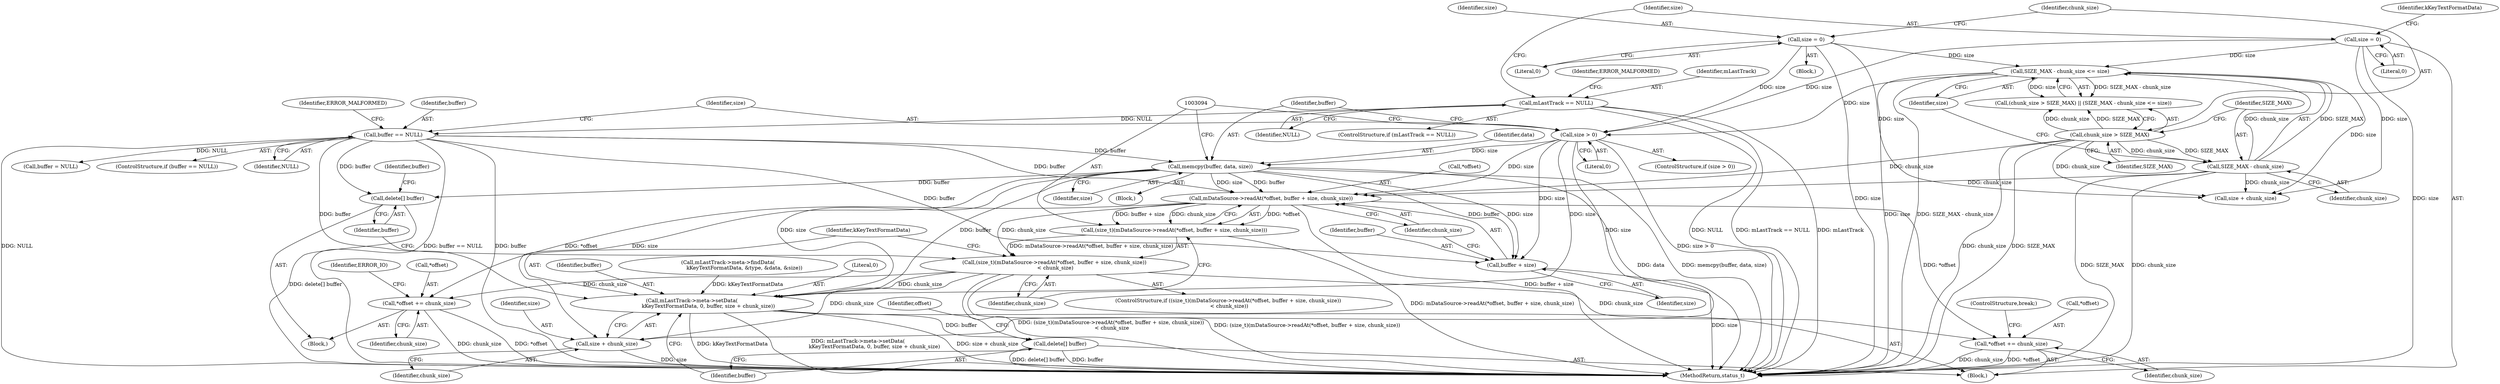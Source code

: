 digraph "0_Android_e7142a0703bc93f75e213e96ebc19000022afed9@API" {
"1003087" [label="(Call,memcpy(buffer, data, size))"];
"1003076" [label="(Call,buffer == NULL)"];
"1003030" [label="(Call,mLastTrack == NULL)"];
"1003083" [label="(Call,size > 0)"];
"1003060" [label="(Call,SIZE_MAX - chunk_size <= size)"];
"1003061" [label="(Call,SIZE_MAX - chunk_size)"];
"1003057" [label="(Call,chunk_size > SIZE_MAX)"];
"1003052" [label="(Call,size = 0)"];
"1003038" [label="(Call,size = 0)"];
"1003095" [label="(Call,mDataSource->readAt(*offset, buffer + size, chunk_size))"];
"1003093" [label="(Call,(size_t)(mDataSource->readAt(*offset, buffer + size, chunk_size)))"];
"1003092" [label="(Call,(size_t)(mDataSource->readAt(*offset, buffer + size, chunk_size))\n < chunk_size)"];
"1003109" [label="(Call,*offset += chunk_size)"];
"1003115" [label="(Call,mLastTrack->meta->setData(\n                    kKeyTextFormatData, 0, buffer, size + chunk_size))"];
"1003122" [label="(Call,delete[] buffer)"];
"1003119" [label="(Call,size + chunk_size)"];
"1003124" [label="(Call,*offset += chunk_size)"];
"1003098" [label="(Call,buffer + size)"];
"1003104" [label="(Call,delete[] buffer)"];
"1003095" [label="(Call,mDataSource->readAt(*offset, buffer + size, chunk_size))"];
"1003090" [label="(Identifier,size)"];
"1003028" [label="(Block,)"];
"1003096" [label="(Call,*offset)"];
"1003029" [label="(ControlStructure,if (mLastTrack == NULL))"];
"1003043" [label="(Call,mLastTrack->meta->findData(\n                    kKeyTextFormatData, &type, &data, &size))"];
"1003126" [label="(Identifier,offset)"];
"1003092" [label="(Call,(size_t)(mDataSource->readAt(*offset, buffer + size, chunk_size))\n < chunk_size)"];
"1003039" [label="(Identifier,size)"];
"1003088" [label="(Identifier,buffer)"];
"1003082" [label="(ControlStructure,if (size > 0))"];
"1003060" [label="(Call,SIZE_MAX - chunk_size <= size)"];
"1003072" [label="(Call,size + chunk_size)"];
"1003062" [label="(Identifier,SIZE_MAX)"];
"1003051" [label="(Block,)"];
"1003102" [label="(Identifier,chunk_size)"];
"1003106" [label="(Call,buffer = NULL)"];
"1003122" [label="(Call,delete[] buffer)"];
"1003115" [label="(Call,mLastTrack->meta->setData(\n                    kKeyTextFormatData, 0, buffer, size + chunk_size))"];
"1003086" [label="(Block,)"];
"1003040" [label="(Literal,0)"];
"1003120" [label="(Identifier,size)"];
"1003077" [label="(Identifier,buffer)"];
"1003116" [label="(Identifier,kKeyTextFormatData)"];
"1003110" [label="(Call,*offset)"];
"1003123" [label="(Identifier,buffer)"];
"1003124" [label="(Call,*offset += chunk_size)"];
"1003127" [label="(Identifier,chunk_size)"];
"1003117" [label="(Literal,0)"];
"1003053" [label="(Identifier,size)"];
"1003075" [label="(ControlStructure,if (buffer == NULL))"];
"1003083" [label="(Call,size > 0)"];
"1003103" [label="(Block,)"];
"1003118" [label="(Identifier,buffer)"];
"1003121" [label="(Identifier,chunk_size)"];
"1003119" [label="(Call,size + chunk_size)"];
"1003078" [label="(Identifier,NULL)"];
"1003030" [label="(Call,mLastTrack == NULL)"];
"1003089" [label="(Identifier,data)"];
"1003058" [label="(Identifier,chunk_size)"];
"1003091" [label="(ControlStructure,if ((size_t)(mDataSource->readAt(*offset, buffer + size, chunk_size))\n < chunk_size))"];
"1003114" [label="(Identifier,ERROR_IO)"];
"1003104" [label="(Call,delete[] buffer)"];
"1003085" [label="(Literal,0)"];
"1003275" [label="(MethodReturn,status_t)"];
"1003059" [label="(Identifier,SIZE_MAX)"];
"1003054" [label="(Literal,0)"];
"1003128" [label="(ControlStructure,break;)"];
"1003109" [label="(Call,*offset += chunk_size)"];
"1003099" [label="(Identifier,buffer)"];
"1003038" [label="(Call,size = 0)"];
"1003057" [label="(Call,chunk_size > SIZE_MAX)"];
"1003081" [label="(Identifier,ERROR_MALFORMED)"];
"1003084" [label="(Identifier,size)"];
"1003032" [label="(Identifier,NULL)"];
"1003064" [label="(Identifier,size)"];
"1003061" [label="(Call,SIZE_MAX - chunk_size)"];
"1003063" [label="(Identifier,chunk_size)"];
"1003105" [label="(Identifier,buffer)"];
"1003107" [label="(Identifier,buffer)"];
"1003056" [label="(Call,(chunk_size > SIZE_MAX) || (SIZE_MAX - chunk_size <= size))"];
"1003034" [label="(Identifier,ERROR_MALFORMED)"];
"1003052" [label="(Call,size = 0)"];
"1003125" [label="(Call,*offset)"];
"1003098" [label="(Call,buffer + size)"];
"1003087" [label="(Call,memcpy(buffer, data, size))"];
"1003112" [label="(Identifier,chunk_size)"];
"1003076" [label="(Call,buffer == NULL)"];
"1003100" [label="(Identifier,size)"];
"1003093" [label="(Call,(size_t)(mDataSource->readAt(*offset, buffer + size, chunk_size)))"];
"1003101" [label="(Identifier,chunk_size)"];
"1003044" [label="(Identifier,kKeyTextFormatData)"];
"1003031" [label="(Identifier,mLastTrack)"];
"1003087" -> "1003086"  [label="AST: "];
"1003087" -> "1003090"  [label="CFG: "];
"1003088" -> "1003087"  [label="AST: "];
"1003089" -> "1003087"  [label="AST: "];
"1003090" -> "1003087"  [label="AST: "];
"1003094" -> "1003087"  [label="CFG: "];
"1003087" -> "1003275"  [label="DDG: memcpy(buffer, data, size)"];
"1003087" -> "1003275"  [label="DDG: data"];
"1003076" -> "1003087"  [label="DDG: buffer"];
"1003083" -> "1003087"  [label="DDG: size"];
"1003087" -> "1003095"  [label="DDG: buffer"];
"1003087" -> "1003095"  [label="DDG: size"];
"1003087" -> "1003098"  [label="DDG: buffer"];
"1003087" -> "1003098"  [label="DDG: size"];
"1003087" -> "1003104"  [label="DDG: buffer"];
"1003087" -> "1003115"  [label="DDG: buffer"];
"1003087" -> "1003115"  [label="DDG: size"];
"1003087" -> "1003119"  [label="DDG: size"];
"1003076" -> "1003075"  [label="AST: "];
"1003076" -> "1003078"  [label="CFG: "];
"1003077" -> "1003076"  [label="AST: "];
"1003078" -> "1003076"  [label="AST: "];
"1003081" -> "1003076"  [label="CFG: "];
"1003084" -> "1003076"  [label="CFG: "];
"1003076" -> "1003275"  [label="DDG: buffer == NULL"];
"1003076" -> "1003275"  [label="DDG: buffer"];
"1003076" -> "1003275"  [label="DDG: NULL"];
"1003030" -> "1003076"  [label="DDG: NULL"];
"1003076" -> "1003095"  [label="DDG: buffer"];
"1003076" -> "1003098"  [label="DDG: buffer"];
"1003076" -> "1003104"  [label="DDG: buffer"];
"1003076" -> "1003106"  [label="DDG: NULL"];
"1003076" -> "1003115"  [label="DDG: buffer"];
"1003030" -> "1003029"  [label="AST: "];
"1003030" -> "1003032"  [label="CFG: "];
"1003031" -> "1003030"  [label="AST: "];
"1003032" -> "1003030"  [label="AST: "];
"1003034" -> "1003030"  [label="CFG: "];
"1003039" -> "1003030"  [label="CFG: "];
"1003030" -> "1003275"  [label="DDG: NULL"];
"1003030" -> "1003275"  [label="DDG: mLastTrack == NULL"];
"1003030" -> "1003275"  [label="DDG: mLastTrack"];
"1003083" -> "1003082"  [label="AST: "];
"1003083" -> "1003085"  [label="CFG: "];
"1003084" -> "1003083"  [label="AST: "];
"1003085" -> "1003083"  [label="AST: "];
"1003088" -> "1003083"  [label="CFG: "];
"1003094" -> "1003083"  [label="CFG: "];
"1003083" -> "1003275"  [label="DDG: size > 0"];
"1003060" -> "1003083"  [label="DDG: size"];
"1003052" -> "1003083"  [label="DDG: size"];
"1003038" -> "1003083"  [label="DDG: size"];
"1003083" -> "1003095"  [label="DDG: size"];
"1003083" -> "1003098"  [label="DDG: size"];
"1003083" -> "1003115"  [label="DDG: size"];
"1003083" -> "1003119"  [label="DDG: size"];
"1003060" -> "1003056"  [label="AST: "];
"1003060" -> "1003064"  [label="CFG: "];
"1003061" -> "1003060"  [label="AST: "];
"1003064" -> "1003060"  [label="AST: "];
"1003056" -> "1003060"  [label="CFG: "];
"1003060" -> "1003275"  [label="DDG: size"];
"1003060" -> "1003275"  [label="DDG: SIZE_MAX - chunk_size"];
"1003060" -> "1003056"  [label="DDG: SIZE_MAX - chunk_size"];
"1003060" -> "1003056"  [label="DDG: size"];
"1003061" -> "1003060"  [label="DDG: SIZE_MAX"];
"1003061" -> "1003060"  [label="DDG: chunk_size"];
"1003052" -> "1003060"  [label="DDG: size"];
"1003038" -> "1003060"  [label="DDG: size"];
"1003060" -> "1003072"  [label="DDG: size"];
"1003061" -> "1003063"  [label="CFG: "];
"1003062" -> "1003061"  [label="AST: "];
"1003063" -> "1003061"  [label="AST: "];
"1003064" -> "1003061"  [label="CFG: "];
"1003061" -> "1003275"  [label="DDG: SIZE_MAX"];
"1003061" -> "1003275"  [label="DDG: chunk_size"];
"1003057" -> "1003061"  [label="DDG: SIZE_MAX"];
"1003057" -> "1003061"  [label="DDG: chunk_size"];
"1003061" -> "1003072"  [label="DDG: chunk_size"];
"1003061" -> "1003095"  [label="DDG: chunk_size"];
"1003057" -> "1003056"  [label="AST: "];
"1003057" -> "1003059"  [label="CFG: "];
"1003058" -> "1003057"  [label="AST: "];
"1003059" -> "1003057"  [label="AST: "];
"1003062" -> "1003057"  [label="CFG: "];
"1003056" -> "1003057"  [label="CFG: "];
"1003057" -> "1003275"  [label="DDG: chunk_size"];
"1003057" -> "1003275"  [label="DDG: SIZE_MAX"];
"1003057" -> "1003056"  [label="DDG: chunk_size"];
"1003057" -> "1003056"  [label="DDG: SIZE_MAX"];
"1003057" -> "1003072"  [label="DDG: chunk_size"];
"1003057" -> "1003095"  [label="DDG: chunk_size"];
"1003052" -> "1003051"  [label="AST: "];
"1003052" -> "1003054"  [label="CFG: "];
"1003053" -> "1003052"  [label="AST: "];
"1003054" -> "1003052"  [label="AST: "];
"1003058" -> "1003052"  [label="CFG: "];
"1003052" -> "1003275"  [label="DDG: size"];
"1003052" -> "1003072"  [label="DDG: size"];
"1003038" -> "1003028"  [label="AST: "];
"1003038" -> "1003040"  [label="CFG: "];
"1003039" -> "1003038"  [label="AST: "];
"1003040" -> "1003038"  [label="AST: "];
"1003044" -> "1003038"  [label="CFG: "];
"1003038" -> "1003275"  [label="DDG: size"];
"1003038" -> "1003072"  [label="DDG: size"];
"1003095" -> "1003093"  [label="AST: "];
"1003095" -> "1003101"  [label="CFG: "];
"1003096" -> "1003095"  [label="AST: "];
"1003098" -> "1003095"  [label="AST: "];
"1003101" -> "1003095"  [label="AST: "];
"1003093" -> "1003095"  [label="CFG: "];
"1003095" -> "1003275"  [label="DDG: buffer + size"];
"1003095" -> "1003093"  [label="DDG: *offset"];
"1003095" -> "1003093"  [label="DDG: buffer + size"];
"1003095" -> "1003093"  [label="DDG: chunk_size"];
"1003095" -> "1003092"  [label="DDG: chunk_size"];
"1003095" -> "1003109"  [label="DDG: *offset"];
"1003095" -> "1003124"  [label="DDG: *offset"];
"1003093" -> "1003092"  [label="AST: "];
"1003094" -> "1003093"  [label="AST: "];
"1003102" -> "1003093"  [label="CFG: "];
"1003093" -> "1003275"  [label="DDG: mDataSource->readAt(*offset, buffer + size, chunk_size)"];
"1003093" -> "1003092"  [label="DDG: mDataSource->readAt(*offset, buffer + size, chunk_size)"];
"1003092" -> "1003091"  [label="AST: "];
"1003092" -> "1003102"  [label="CFG: "];
"1003102" -> "1003092"  [label="AST: "];
"1003105" -> "1003092"  [label="CFG: "];
"1003116" -> "1003092"  [label="CFG: "];
"1003092" -> "1003275"  [label="DDG: (size_t)(mDataSource->readAt(*offset, buffer + size, chunk_size))"];
"1003092" -> "1003275"  [label="DDG: (size_t)(mDataSource->readAt(*offset, buffer + size, chunk_size))\n < chunk_size"];
"1003092" -> "1003109"  [label="DDG: chunk_size"];
"1003092" -> "1003115"  [label="DDG: chunk_size"];
"1003092" -> "1003119"  [label="DDG: chunk_size"];
"1003092" -> "1003124"  [label="DDG: chunk_size"];
"1003109" -> "1003103"  [label="AST: "];
"1003109" -> "1003112"  [label="CFG: "];
"1003110" -> "1003109"  [label="AST: "];
"1003112" -> "1003109"  [label="AST: "];
"1003114" -> "1003109"  [label="CFG: "];
"1003109" -> "1003275"  [label="DDG: chunk_size"];
"1003109" -> "1003275"  [label="DDG: *offset"];
"1003115" -> "1003028"  [label="AST: "];
"1003115" -> "1003119"  [label="CFG: "];
"1003116" -> "1003115"  [label="AST: "];
"1003117" -> "1003115"  [label="AST: "];
"1003118" -> "1003115"  [label="AST: "];
"1003119" -> "1003115"  [label="AST: "];
"1003123" -> "1003115"  [label="CFG: "];
"1003115" -> "1003275"  [label="DDG: size + chunk_size"];
"1003115" -> "1003275"  [label="DDG: kKeyTextFormatData"];
"1003115" -> "1003275"  [label="DDG: mLastTrack->meta->setData(\n                    kKeyTextFormatData, 0, buffer, size + chunk_size)"];
"1003043" -> "1003115"  [label="DDG: kKeyTextFormatData"];
"1003115" -> "1003122"  [label="DDG: buffer"];
"1003122" -> "1003028"  [label="AST: "];
"1003122" -> "1003123"  [label="CFG: "];
"1003123" -> "1003122"  [label="AST: "];
"1003126" -> "1003122"  [label="CFG: "];
"1003122" -> "1003275"  [label="DDG: buffer"];
"1003122" -> "1003275"  [label="DDG: delete[] buffer"];
"1003119" -> "1003121"  [label="CFG: "];
"1003120" -> "1003119"  [label="AST: "];
"1003121" -> "1003119"  [label="AST: "];
"1003119" -> "1003275"  [label="DDG: size"];
"1003124" -> "1003028"  [label="AST: "];
"1003124" -> "1003127"  [label="CFG: "];
"1003125" -> "1003124"  [label="AST: "];
"1003127" -> "1003124"  [label="AST: "];
"1003128" -> "1003124"  [label="CFG: "];
"1003124" -> "1003275"  [label="DDG: chunk_size"];
"1003124" -> "1003275"  [label="DDG: *offset"];
"1003098" -> "1003100"  [label="CFG: "];
"1003099" -> "1003098"  [label="AST: "];
"1003100" -> "1003098"  [label="AST: "];
"1003101" -> "1003098"  [label="CFG: "];
"1003098" -> "1003275"  [label="DDG: size"];
"1003104" -> "1003103"  [label="AST: "];
"1003104" -> "1003105"  [label="CFG: "];
"1003105" -> "1003104"  [label="AST: "];
"1003107" -> "1003104"  [label="CFG: "];
"1003104" -> "1003275"  [label="DDG: delete[] buffer"];
}
